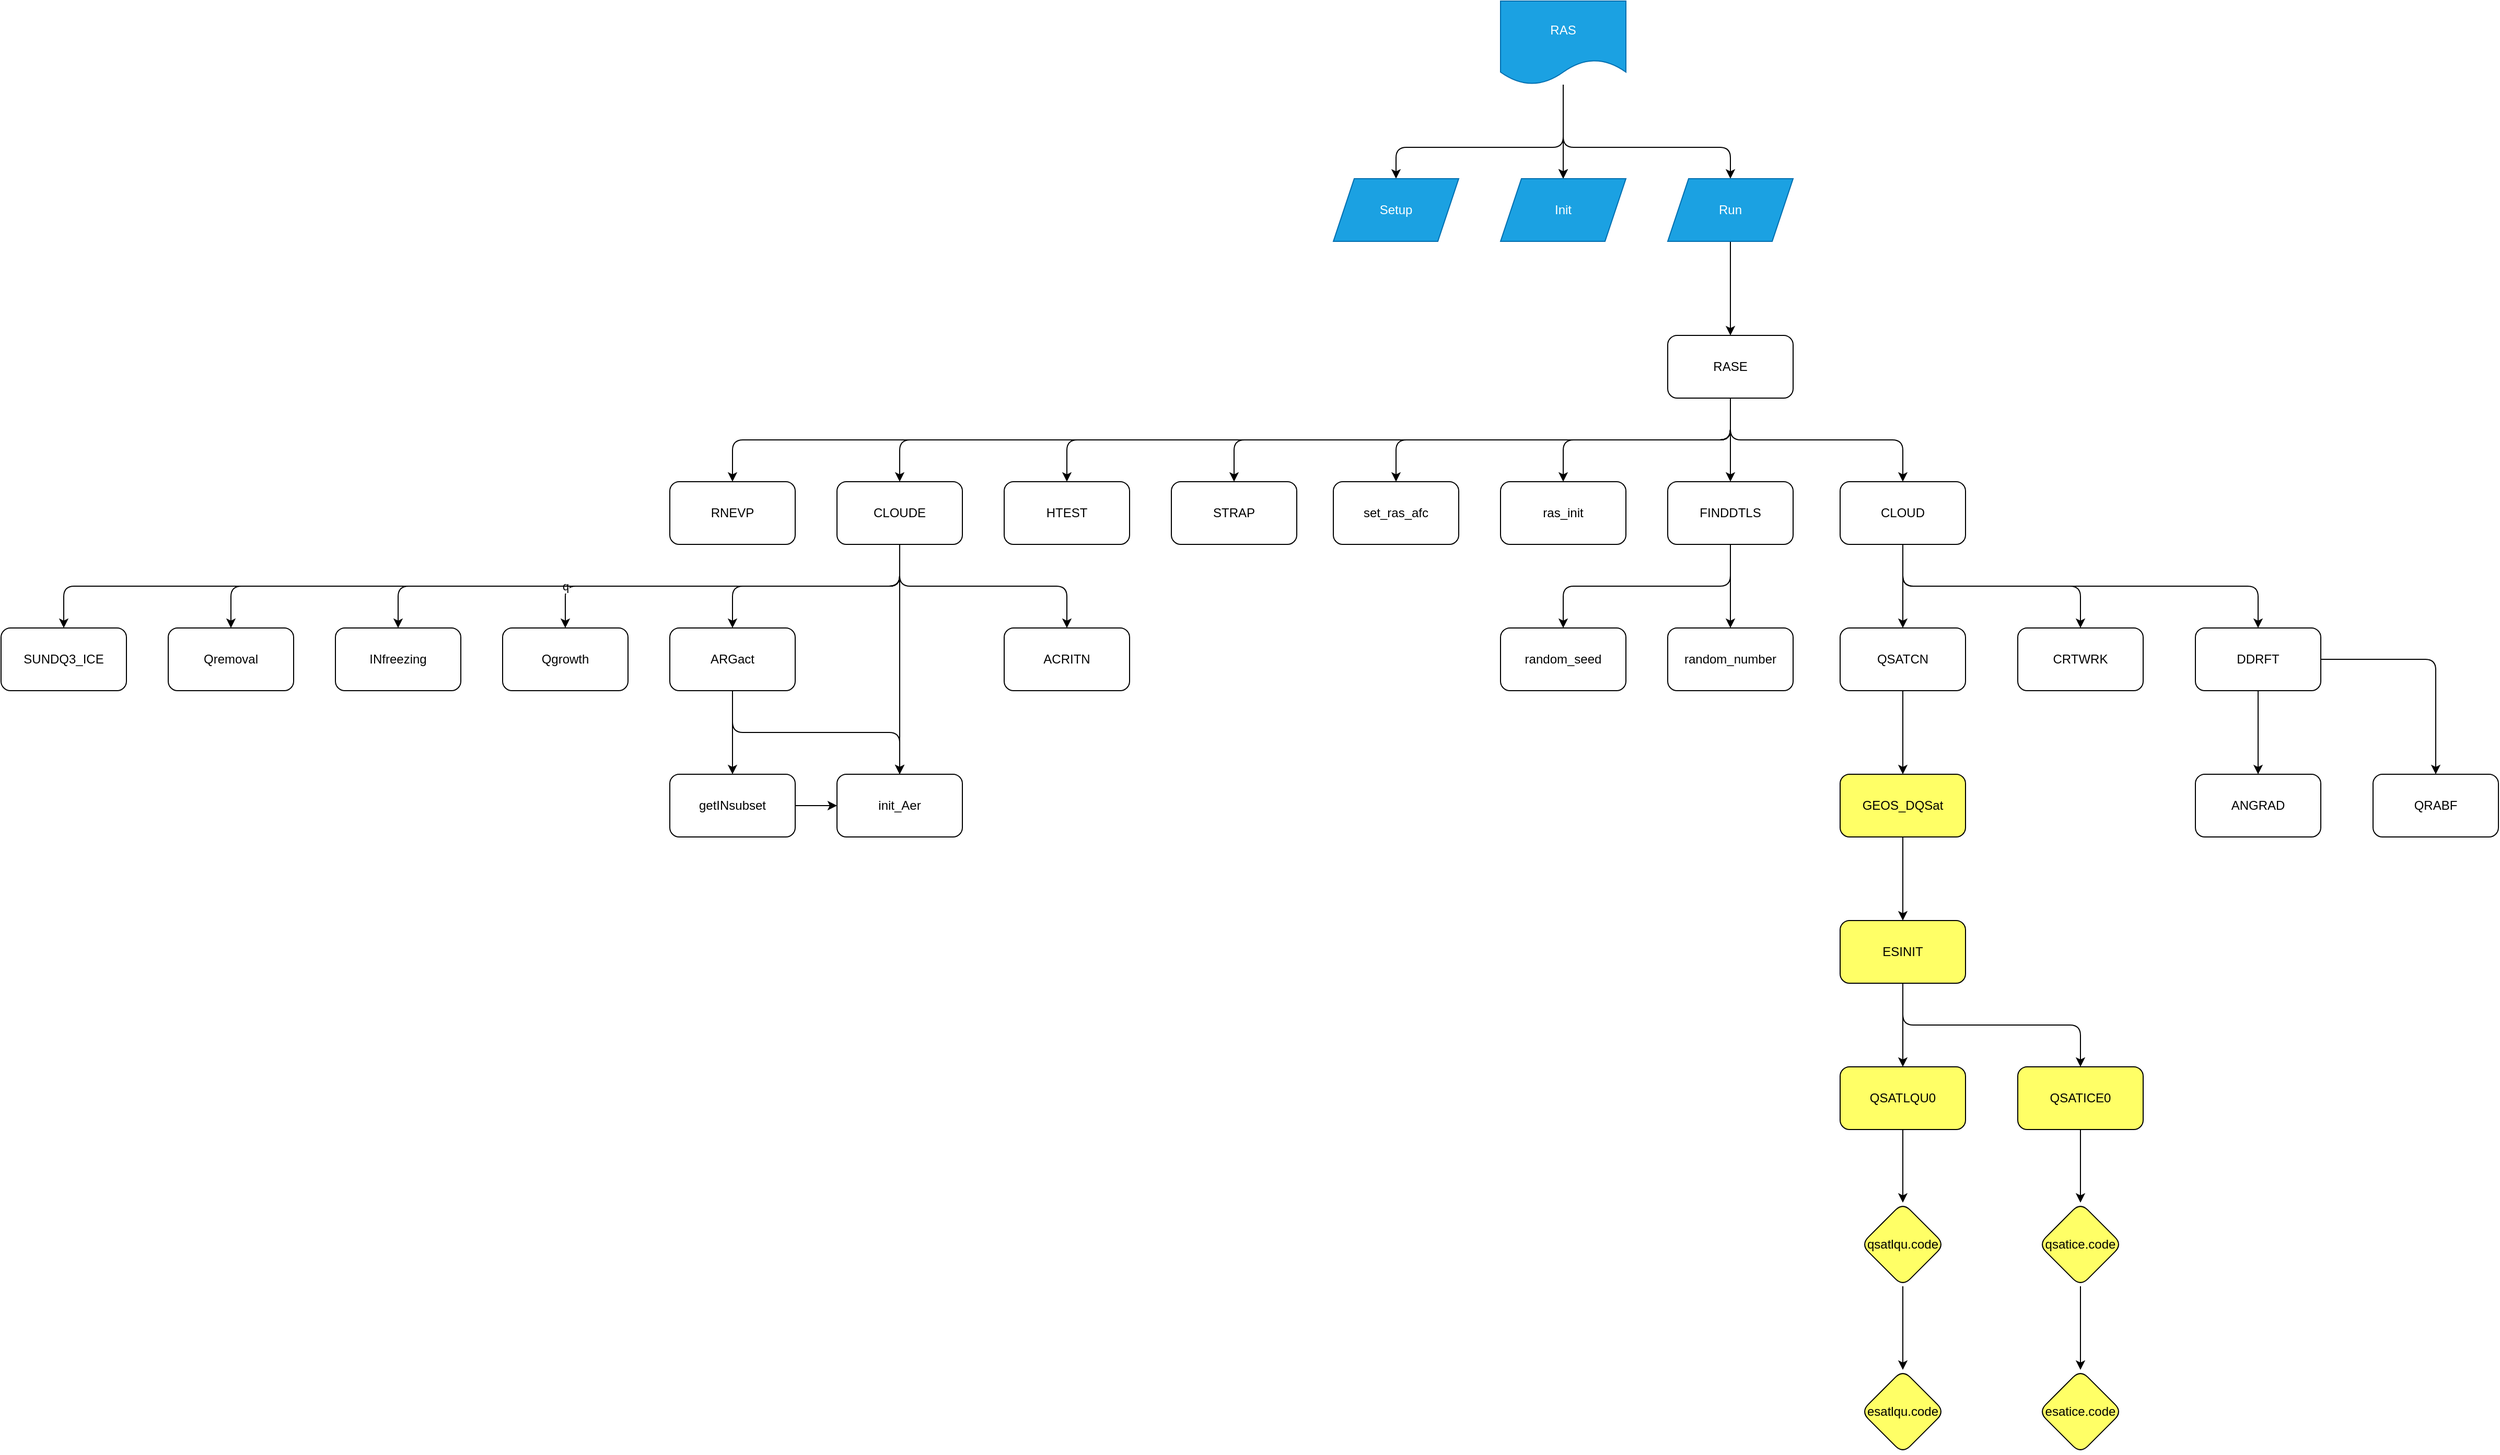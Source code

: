<mxfile>
    <diagram id="MS-b0S3I17teDcHXQ3Id" name="Page-1">
        <mxGraphModel dx="2776" dy="555" grid="1" gridSize="10" guides="1" tooltips="1" connect="1" arrows="1" fold="1" page="1" pageScale="1" pageWidth="850" pageHeight="1100" math="0" shadow="0">
            <root>
                <mxCell id="0"/>
                <mxCell id="1" parent="0"/>
                <mxCell id="2" value="" style="edgeStyle=none;html=1;" parent="1" source="6" target="7" edge="1">
                    <mxGeometry relative="1" as="geometry"/>
                </mxCell>
                <mxCell id="3" value="" style="edgeStyle=orthogonalEdgeStyle;html=1;" parent="1" source="6" target="7" edge="1">
                    <mxGeometry relative="1" as="geometry"/>
                </mxCell>
                <mxCell id="4" value="" style="edgeStyle=orthogonalEdgeStyle;html=1;" parent="1" target="8" edge="1">
                    <mxGeometry relative="1" as="geometry">
                        <mxPoint x="425" y="130" as="sourcePoint"/>
                        <Array as="points">
                            <mxPoint x="425" y="190"/>
                            <mxPoint x="265" y="190"/>
                        </Array>
                    </mxGeometry>
                </mxCell>
                <mxCell id="5" value="" style="edgeStyle=orthogonalEdgeStyle;html=1;" parent="1" target="9" edge="1">
                    <mxGeometry relative="1" as="geometry">
                        <mxPoint x="425" y="130" as="sourcePoint"/>
                        <Array as="points">
                            <mxPoint x="425" y="190"/>
                            <mxPoint x="585" y="190"/>
                        </Array>
                    </mxGeometry>
                </mxCell>
                <mxCell id="6" value="RAS" style="shape=document;whiteSpace=wrap;html=1;boundedLbl=1;fillColor=#1ba1e2;fontColor=#ffffff;strokeColor=#006EAF;" parent="1" vertex="1">
                    <mxGeometry x="365" y="50" width="120" height="80" as="geometry"/>
                </mxCell>
                <mxCell id="7" value="Init" style="shape=parallelogram;perimeter=parallelogramPerimeter;whiteSpace=wrap;html=1;fixedSize=1;fillColor=#1ba1e2;strokeColor=#006EAF;fontColor=#ffffff;" parent="1" vertex="1">
                    <mxGeometry x="365" y="220" width="120" height="60" as="geometry"/>
                </mxCell>
                <mxCell id="8" value="Setup" style="shape=parallelogram;perimeter=parallelogramPerimeter;whiteSpace=wrap;html=1;fixedSize=1;fillColor=#1ba1e2;strokeColor=#006EAF;fontColor=#ffffff;" parent="1" vertex="1">
                    <mxGeometry x="205" y="220" width="120" height="60" as="geometry"/>
                </mxCell>
                <mxCell id="16" value="" style="edgeStyle=orthogonalEdgeStyle;html=1;" parent="1" source="9" target="15" edge="1">
                    <mxGeometry relative="1" as="geometry"/>
                </mxCell>
                <mxCell id="9" value="Run" style="shape=parallelogram;perimeter=parallelogramPerimeter;whiteSpace=wrap;html=1;fixedSize=1;fillColor=#1ba1e2;strokeColor=#006EAF;fontColor=#ffffff;" parent="1" vertex="1">
                    <mxGeometry x="525" y="220" width="120" height="60" as="geometry"/>
                </mxCell>
                <mxCell id="18" value="" style="edgeStyle=orthogonalEdgeStyle;html=1;" parent="1" source="15" target="17" edge="1">
                    <mxGeometry relative="1" as="geometry"/>
                </mxCell>
                <mxCell id="24" value="" style="edgeStyle=orthogonalEdgeStyle;html=1;exitX=0.5;exitY=1;exitDx=0;exitDy=0;" parent="1" source="15" target="23" edge="1">
                    <mxGeometry relative="1" as="geometry"/>
                </mxCell>
                <mxCell id="26" value="" style="edgeStyle=orthogonalEdgeStyle;html=1;exitX=0.5;exitY=1;exitDx=0;exitDy=0;" parent="1" source="15" target="25" edge="1">
                    <mxGeometry relative="1" as="geometry"/>
                </mxCell>
                <mxCell id="28" value="" style="edgeStyle=orthogonalEdgeStyle;html=1;exitX=0.5;exitY=1;exitDx=0;exitDy=0;" parent="1" source="15" target="27" edge="1">
                    <mxGeometry relative="1" as="geometry"/>
                </mxCell>
                <mxCell id="30" value="" style="edgeStyle=orthogonalEdgeStyle;html=1;exitX=0.5;exitY=1;exitDx=0;exitDy=0;" parent="1" source="15" target="29" edge="1">
                    <mxGeometry relative="1" as="geometry"/>
                </mxCell>
                <mxCell id="32" value="" style="edgeStyle=orthogonalEdgeStyle;html=1;exitX=0.5;exitY=1;exitDx=0;exitDy=0;" parent="1" source="15" target="31" edge="1">
                    <mxGeometry relative="1" as="geometry"/>
                </mxCell>
                <mxCell id="57" value="" style="edgeStyle=orthogonalEdgeStyle;html=1;exitX=0.5;exitY=1;exitDx=0;exitDy=0;" parent="1" source="15" target="56" edge="1">
                    <mxGeometry relative="1" as="geometry"/>
                </mxCell>
                <mxCell id="59" value="" style="edgeStyle=orthogonalEdgeStyle;html=1;exitX=0.5;exitY=1;exitDx=0;exitDy=0;" parent="1" source="15" target="58" edge="1">
                    <mxGeometry relative="1" as="geometry"/>
                </mxCell>
                <mxCell id="15" value="RASE" style="rounded=1;whiteSpace=wrap;html=1;" parent="1" vertex="1">
                    <mxGeometry x="525" y="370" width="120" height="60" as="geometry"/>
                </mxCell>
                <mxCell id="20" value="" style="edgeStyle=orthogonalEdgeStyle;html=1;" parent="1" source="17" target="19" edge="1">
                    <mxGeometry relative="1" as="geometry"/>
                </mxCell>
                <mxCell id="22" value="" style="edgeStyle=orthogonalEdgeStyle;html=1;exitX=0.5;exitY=1;exitDx=0;exitDy=0;" parent="1" source="17" target="21" edge="1">
                    <mxGeometry relative="1" as="geometry"/>
                </mxCell>
                <mxCell id="17" value="FINDDTLS" style="whiteSpace=wrap;html=1;rounded=1;" parent="1" vertex="1">
                    <mxGeometry x="525" y="510" width="120" height="60" as="geometry"/>
                </mxCell>
                <mxCell id="19" value="random_number" style="whiteSpace=wrap;html=1;rounded=1;" parent="1" vertex="1">
                    <mxGeometry x="525" y="650" width="120" height="60" as="geometry"/>
                </mxCell>
                <mxCell id="21" value="random_seed" style="whiteSpace=wrap;html=1;rounded=1;" parent="1" vertex="1">
                    <mxGeometry x="365" y="650" width="120" height="60" as="geometry"/>
                </mxCell>
                <mxCell id="23" value="set_ras_afc" style="whiteSpace=wrap;html=1;rounded=1;" parent="1" vertex="1">
                    <mxGeometry x="205" y="510" width="120" height="60" as="geometry"/>
                </mxCell>
                <mxCell id="25" value="ras_init" style="whiteSpace=wrap;html=1;rounded=1;" parent="1" vertex="1">
                    <mxGeometry x="365" y="510" width="120" height="60" as="geometry"/>
                </mxCell>
                <mxCell id="27" value="STRAP" style="whiteSpace=wrap;html=1;rounded=1;" parent="1" vertex="1">
                    <mxGeometry x="50" y="510" width="120" height="60" as="geometry"/>
                </mxCell>
                <mxCell id="29" value="HTEST" style="whiteSpace=wrap;html=1;rounded=1;" parent="1" vertex="1">
                    <mxGeometry x="-110" y="510" width="120" height="60" as="geometry"/>
                </mxCell>
                <mxCell id="34" value="" style="edgeStyle=orthogonalEdgeStyle;html=1;entryX=0.5;entryY=0;entryDx=0;entryDy=0;" parent="1" source="31" target="43" edge="1">
                    <mxGeometry relative="1" as="geometry">
                        <mxPoint x="-210" y="650" as="targetPoint"/>
                    </mxGeometry>
                </mxCell>
                <mxCell id="36" style="edgeStyle=orthogonalEdgeStyle;html=1;exitX=0.5;exitY=1;exitDx=0;exitDy=0;entryX=0.5;entryY=0;entryDx=0;entryDy=0;" parent="1" source="31" target="35" edge="1">
                    <mxGeometry relative="1" as="geometry"/>
                </mxCell>
                <mxCell id="38" value="" style="edgeStyle=orthogonalEdgeStyle;html=1;exitX=0.5;exitY=1;exitDx=0;exitDy=0;" parent="1" source="31" target="37" edge="1">
                    <mxGeometry relative="1" as="geometry"/>
                </mxCell>
                <mxCell id="49" value="" style="edgeStyle=orthogonalEdgeStyle;html=1;exitX=0.5;exitY=1;exitDx=0;exitDy=0;" parent="1" source="31" target="48" edge="1">
                    <mxGeometry relative="1" as="geometry"/>
                </mxCell>
                <mxCell id="51" value="" style="edgeStyle=orthogonalEdgeStyle;html=1;exitX=0.5;exitY=1;exitDx=0;exitDy=0;" parent="1" source="31" target="50" edge="1">
                    <mxGeometry relative="1" as="geometry"/>
                </mxCell>
                <mxCell id="53" value="q" style="edgeStyle=orthogonalEdgeStyle;html=1;exitX=0.5;exitY=1;exitDx=0;exitDy=0;" parent="1" source="31" target="52" edge="1">
                    <mxGeometry relative="1" as="geometry"/>
                </mxCell>
                <mxCell id="55" style="edgeStyle=orthogonalEdgeStyle;html=1;exitX=0.5;exitY=1;exitDx=0;exitDy=0;entryX=0.5;entryY=0;entryDx=0;entryDy=0;" parent="1" source="31" target="54" edge="1">
                    <mxGeometry relative="1" as="geometry"/>
                </mxCell>
                <mxCell id="31" value="CLOUDE" style="whiteSpace=wrap;html=1;rounded=1;" parent="1" vertex="1">
                    <mxGeometry x="-270" y="510" width="120" height="60" as="geometry"/>
                </mxCell>
                <mxCell id="35" value="ACRITN" style="whiteSpace=wrap;html=1;rounded=1;" parent="1" vertex="1">
                    <mxGeometry x="-110" y="650" width="120" height="60" as="geometry"/>
                </mxCell>
                <mxCell id="40" value="" style="edgeStyle=orthogonalEdgeStyle;html=1;" parent="1" source="37" target="39" edge="1">
                    <mxGeometry relative="1" as="geometry"/>
                </mxCell>
                <mxCell id="45" style="edgeStyle=orthogonalEdgeStyle;html=1;exitX=0.5;exitY=1;exitDx=0;exitDy=0;entryX=0.5;entryY=0;entryDx=0;entryDy=0;" parent="1" source="37" target="43" edge="1">
                    <mxGeometry relative="1" as="geometry"/>
                </mxCell>
                <mxCell id="37" value="ARGact" style="whiteSpace=wrap;html=1;rounded=1;" parent="1" vertex="1">
                    <mxGeometry x="-430" y="650" width="120" height="60" as="geometry"/>
                </mxCell>
                <mxCell id="44" value="" style="edgeStyle=orthogonalEdgeStyle;html=1;" parent="1" source="39" target="43" edge="1">
                    <mxGeometry relative="1" as="geometry"/>
                </mxCell>
                <mxCell id="39" value="getINsubset" style="whiteSpace=wrap;html=1;rounded=1;" parent="1" vertex="1">
                    <mxGeometry x="-430" y="790" width="120" height="60" as="geometry"/>
                </mxCell>
                <mxCell id="43" value="init_Aer" style="whiteSpace=wrap;html=1;rounded=1;" parent="1" vertex="1">
                    <mxGeometry x="-270" y="790" width="120" height="60" as="geometry"/>
                </mxCell>
                <mxCell id="48" value="Qgrowth" style="whiteSpace=wrap;html=1;rounded=1;" parent="1" vertex="1">
                    <mxGeometry x="-590" y="650" width="120" height="60" as="geometry"/>
                </mxCell>
                <mxCell id="50" value="INfreezing" style="whiteSpace=wrap;html=1;rounded=1;" parent="1" vertex="1">
                    <mxGeometry x="-750" y="650" width="120" height="60" as="geometry"/>
                </mxCell>
                <mxCell id="52" value="Qremoval" style="whiteSpace=wrap;html=1;rounded=1;" parent="1" vertex="1">
                    <mxGeometry x="-910" y="650" width="120" height="60" as="geometry"/>
                </mxCell>
                <mxCell id="54" value="SUNDQ3_ICE" style="whiteSpace=wrap;html=1;rounded=1;" parent="1" vertex="1">
                    <mxGeometry x="-1070" y="650" width="120" height="60" as="geometry"/>
                </mxCell>
                <mxCell id="56" value="RNEVP" style="whiteSpace=wrap;html=1;rounded=1;" parent="1" vertex="1">
                    <mxGeometry x="-430" y="510" width="120" height="60" as="geometry"/>
                </mxCell>
                <mxCell id="61" value="" style="edgeStyle=orthogonalEdgeStyle;html=1;" parent="1" source="58" target="60" edge="1">
                    <mxGeometry relative="1" as="geometry"/>
                </mxCell>
                <mxCell id="79" style="edgeStyle=orthogonalEdgeStyle;html=1;exitX=0.5;exitY=1;exitDx=0;exitDy=0;entryX=0.5;entryY=0;entryDx=0;entryDy=0;" parent="1" source="58" target="74" edge="1">
                    <mxGeometry relative="1" as="geometry"/>
                </mxCell>
                <mxCell id="81" value="" style="edgeStyle=orthogonalEdgeStyle;html=1;exitX=0.5;exitY=1;exitDx=0;exitDy=0;" parent="1" source="58" target="80" edge="1">
                    <mxGeometry relative="1" as="geometry"/>
                </mxCell>
                <mxCell id="58" value="CLOUD" style="whiteSpace=wrap;html=1;rounded=1;" parent="1" vertex="1">
                    <mxGeometry x="690" y="510" width="120" height="60" as="geometry"/>
                </mxCell>
                <mxCell id="63" value="" style="edgeStyle=orthogonalEdgeStyle;html=1;" parent="1" source="60" target="62" edge="1">
                    <mxGeometry relative="1" as="geometry"/>
                </mxCell>
                <mxCell id="60" value="QSATCN" style="whiteSpace=wrap;html=1;rounded=1;" parent="1" vertex="1">
                    <mxGeometry x="690" y="650" width="120" height="60" as="geometry"/>
                </mxCell>
                <mxCell id="65" value="" style="edgeStyle=orthogonalEdgeStyle;html=1;" parent="1" source="62" target="64" edge="1">
                    <mxGeometry relative="1" as="geometry"/>
                </mxCell>
                <mxCell id="62" value="GEOS_DQSat" style="whiteSpace=wrap;html=1;rounded=1;fillColor=#FFFF66;fontColor=#000000;" parent="1" vertex="1">
                    <mxGeometry x="690" y="790" width="120" height="60" as="geometry"/>
                </mxCell>
                <mxCell id="67" value="" style="edgeStyle=orthogonalEdgeStyle;html=1;" parent="1" source="64" target="66" edge="1">
                    <mxGeometry relative="1" as="geometry"/>
                </mxCell>
                <mxCell id="73" value="" style="edgeStyle=orthogonalEdgeStyle;html=1;exitX=0.5;exitY=1;exitDx=0;exitDy=0;" parent="1" source="64" target="72" edge="1">
                    <mxGeometry relative="1" as="geometry"/>
                </mxCell>
                <mxCell id="64" value="ESINIT" style="whiteSpace=wrap;html=1;rounded=1;fillColor=#FFFF66;fontColor=#000000;" parent="1" vertex="1">
                    <mxGeometry x="690" y="930" width="120" height="60" as="geometry"/>
                </mxCell>
                <mxCell id="91" value="" style="edgeStyle=none;html=1;fontColor=#000000;" edge="1" parent="1" source="66" target="90">
                    <mxGeometry relative="1" as="geometry"/>
                </mxCell>
                <mxCell id="66" value="QSATLQU0" style="whiteSpace=wrap;html=1;rounded=1;fillColor=#FFFF66;fontColor=#000000;" parent="1" vertex="1">
                    <mxGeometry x="690" y="1070" width="120" height="60" as="geometry"/>
                </mxCell>
                <mxCell id="95" value="" style="edgeStyle=none;html=1;fontColor=#000000;" edge="1" parent="1" source="72" target="94">
                    <mxGeometry relative="1" as="geometry"/>
                </mxCell>
                <mxCell id="72" value="QSATICE0" style="whiteSpace=wrap;html=1;rounded=1;fillColor=#FFFF66;fontColor=#000000;" parent="1" vertex="1">
                    <mxGeometry x="860" y="1070" width="120" height="60" as="geometry"/>
                </mxCell>
                <mxCell id="74" value="CRTWRK" style="whiteSpace=wrap;html=1;rounded=1;" parent="1" vertex="1">
                    <mxGeometry x="860" y="650" width="120" height="60" as="geometry"/>
                </mxCell>
                <mxCell id="83" value="" style="edgeStyle=orthogonalEdgeStyle;html=1;" parent="1" source="80" target="82" edge="1">
                    <mxGeometry relative="1" as="geometry"/>
                </mxCell>
                <mxCell id="87" value="" style="edgeStyle=orthogonalEdgeStyle;html=1;" parent="1" source="80" target="86" edge="1">
                    <mxGeometry relative="1" as="geometry"/>
                </mxCell>
                <mxCell id="80" value="DDRFT" style="whiteSpace=wrap;html=1;rounded=1;" parent="1" vertex="1">
                    <mxGeometry x="1030" y="650" width="120" height="60" as="geometry"/>
                </mxCell>
                <mxCell id="82" value="ANGRAD" style="whiteSpace=wrap;html=1;rounded=1;" parent="1" vertex="1">
                    <mxGeometry x="1030" y="790" width="120" height="60" as="geometry"/>
                </mxCell>
                <mxCell id="86" value="QRABF" style="whiteSpace=wrap;html=1;rounded=1;" parent="1" vertex="1">
                    <mxGeometry x="1200" y="790" width="120" height="60" as="geometry"/>
                </mxCell>
                <mxCell id="93" value="" style="edgeStyle=none;html=1;fontColor=#000000;" edge="1" parent="1" source="90" target="92">
                    <mxGeometry relative="1" as="geometry"/>
                </mxCell>
                <mxCell id="90" value="qsatlqu.code" style="rhombus;whiteSpace=wrap;html=1;fillColor=#FFFF66;fontColor=#000000;rounded=1;" vertex="1" parent="1">
                    <mxGeometry x="710" y="1200" width="80" height="80" as="geometry"/>
                </mxCell>
                <mxCell id="92" value="esatlqu.code" style="rhombus;whiteSpace=wrap;html=1;fillColor=#FFFF66;fontColor=#000000;rounded=1;" vertex="1" parent="1">
                    <mxGeometry x="710" y="1360" width="80" height="80" as="geometry"/>
                </mxCell>
                <mxCell id="97" value="" style="edgeStyle=none;html=1;fontColor=#000000;" edge="1" parent="1" source="94" target="96">
                    <mxGeometry relative="1" as="geometry"/>
                </mxCell>
                <mxCell id="94" value="qsatice.code" style="rhombus;whiteSpace=wrap;html=1;fillColor=#FFFF66;fontColor=#000000;rounded=1;" vertex="1" parent="1">
                    <mxGeometry x="880" y="1200" width="80" height="80" as="geometry"/>
                </mxCell>
                <mxCell id="96" value="esatice.code" style="rhombus;whiteSpace=wrap;html=1;fillColor=#FFFF66;fontColor=#000000;rounded=1;" vertex="1" parent="1">
                    <mxGeometry x="880" y="1360" width="80" height="80" as="geometry"/>
                </mxCell>
            </root>
        </mxGraphModel>
    </diagram>
</mxfile>